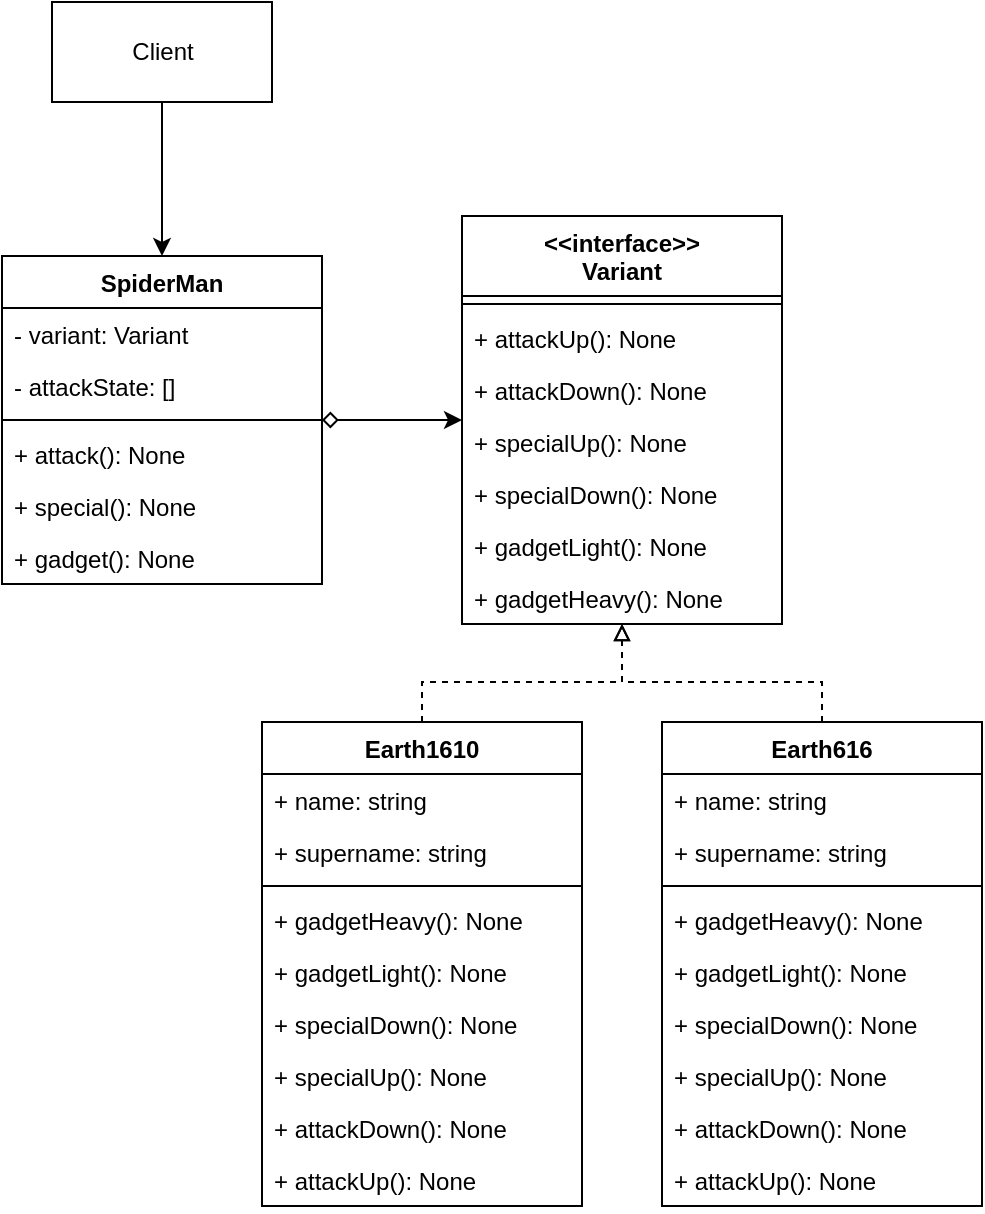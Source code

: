 <mxfile version="15.6.8" type="device"><diagram id="i79RSE3F0uZoDhMTRXmO" name="Page-1"><mxGraphModel dx="780" dy="792" grid="1" gridSize="10" guides="1" tooltips="1" connect="1" arrows="1" fold="1" page="1" pageScale="1" pageWidth="827" pageHeight="1169" math="0" shadow="0"><root><mxCell id="0"/><mxCell id="1" parent="0"/><mxCell id="GeaNv4tMseQfh1s7k7j3-11" style="edgeStyle=orthogonalEdgeStyle;rounded=0;orthogonalLoop=1;jettySize=auto;html=1;startArrow=diamond;startFill=0;" edge="1" parent="1" source="GeaNv4tMseQfh1s7k7j3-1" target="GeaNv4tMseQfh1s7k7j3-7"><mxGeometry relative="1" as="geometry"/></mxCell><mxCell id="GeaNv4tMseQfh1s7k7j3-1" value="SpiderMan" style="swimlane;fontStyle=1;align=center;verticalAlign=top;childLayout=stackLayout;horizontal=1;startSize=26;horizontalStack=0;resizeParent=1;resizeParentMax=0;resizeLast=0;collapsible=1;marginBottom=0;" vertex="1" parent="1"><mxGeometry x="270" y="247" width="160" height="164" as="geometry"/></mxCell><mxCell id="GeaNv4tMseQfh1s7k7j3-2" value="- variant: Variant" style="text;strokeColor=none;fillColor=none;align=left;verticalAlign=top;spacingLeft=4;spacingRight=4;overflow=hidden;rotatable=0;points=[[0,0.5],[1,0.5]];portConstraint=eastwest;" vertex="1" parent="GeaNv4tMseQfh1s7k7j3-1"><mxGeometry y="26" width="160" height="26" as="geometry"/></mxCell><mxCell id="GeaNv4tMseQfh1s7k7j3-42" value="- attackState: []" style="text;strokeColor=none;fillColor=none;align=left;verticalAlign=top;spacingLeft=4;spacingRight=4;overflow=hidden;rotatable=0;points=[[0,0.5],[1,0.5]];portConstraint=eastwest;" vertex="1" parent="GeaNv4tMseQfh1s7k7j3-1"><mxGeometry y="52" width="160" height="26" as="geometry"/></mxCell><mxCell id="GeaNv4tMseQfh1s7k7j3-3" value="" style="line;strokeWidth=1;fillColor=none;align=left;verticalAlign=middle;spacingTop=-1;spacingLeft=3;spacingRight=3;rotatable=0;labelPosition=right;points=[];portConstraint=eastwest;" vertex="1" parent="GeaNv4tMseQfh1s7k7j3-1"><mxGeometry y="78" width="160" height="8" as="geometry"/></mxCell><mxCell id="GeaNv4tMseQfh1s7k7j3-4" value="+ attack(): None" style="text;strokeColor=none;fillColor=none;align=left;verticalAlign=top;spacingLeft=4;spacingRight=4;overflow=hidden;rotatable=0;points=[[0,0.5],[1,0.5]];portConstraint=eastwest;" vertex="1" parent="GeaNv4tMseQfh1s7k7j3-1"><mxGeometry y="86" width="160" height="26" as="geometry"/></mxCell><mxCell id="GeaNv4tMseQfh1s7k7j3-20" value="+ special(): None" style="text;strokeColor=none;fillColor=none;align=left;verticalAlign=top;spacingLeft=4;spacingRight=4;overflow=hidden;rotatable=0;points=[[0,0.5],[1,0.5]];portConstraint=eastwest;" vertex="1" parent="GeaNv4tMseQfh1s7k7j3-1"><mxGeometry y="112" width="160" height="26" as="geometry"/></mxCell><mxCell id="GeaNv4tMseQfh1s7k7j3-21" value="+ gadget(): None" style="text;strokeColor=none;fillColor=none;align=left;verticalAlign=top;spacingLeft=4;spacingRight=4;overflow=hidden;rotatable=0;points=[[0,0.5],[1,0.5]];portConstraint=eastwest;" vertex="1" parent="GeaNv4tMseQfh1s7k7j3-1"><mxGeometry y="138" width="160" height="26" as="geometry"/></mxCell><mxCell id="GeaNv4tMseQfh1s7k7j3-6" style="edgeStyle=orthogonalEdgeStyle;rounded=0;orthogonalLoop=1;jettySize=auto;html=1;" edge="1" parent="1" source="GeaNv4tMseQfh1s7k7j3-5" target="GeaNv4tMseQfh1s7k7j3-1"><mxGeometry relative="1" as="geometry"/></mxCell><mxCell id="GeaNv4tMseQfh1s7k7j3-5" value="Client" style="html=1;" vertex="1" parent="1"><mxGeometry x="295" y="120" width="110" height="50" as="geometry"/></mxCell><mxCell id="GeaNv4tMseQfh1s7k7j3-7" value="&lt;&lt;interface&gt;&gt;&#10;Variant" style="swimlane;fontStyle=1;align=center;verticalAlign=top;childLayout=stackLayout;horizontal=1;startSize=40;horizontalStack=0;resizeParent=1;resizeParentMax=0;resizeLast=0;collapsible=1;marginBottom=0;" vertex="1" parent="1"><mxGeometry x="500" y="227" width="160" height="204" as="geometry"/></mxCell><mxCell id="GeaNv4tMseQfh1s7k7j3-9" value="" style="line;strokeWidth=1;fillColor=none;align=left;verticalAlign=middle;spacingTop=-1;spacingLeft=3;spacingRight=3;rotatable=0;labelPosition=right;points=[];portConstraint=eastwest;" vertex="1" parent="GeaNv4tMseQfh1s7k7j3-7"><mxGeometry y="40" width="160" height="8" as="geometry"/></mxCell><mxCell id="GeaNv4tMseQfh1s7k7j3-10" value="+ attackUp(): None" style="text;strokeColor=none;fillColor=none;align=left;verticalAlign=top;spacingLeft=4;spacingRight=4;overflow=hidden;rotatable=0;points=[[0,0.5],[1,0.5]];portConstraint=eastwest;" vertex="1" parent="GeaNv4tMseQfh1s7k7j3-7"><mxGeometry y="48" width="160" height="26" as="geometry"/></mxCell><mxCell id="GeaNv4tMseQfh1s7k7j3-19" value="+ attackDown(): None" style="text;strokeColor=none;fillColor=none;align=left;verticalAlign=top;spacingLeft=4;spacingRight=4;overflow=hidden;rotatable=0;points=[[0,0.5],[1,0.5]];portConstraint=eastwest;" vertex="1" parent="GeaNv4tMseQfh1s7k7j3-7"><mxGeometry y="74" width="160" height="26" as="geometry"/></mxCell><mxCell id="GeaNv4tMseQfh1s7k7j3-17" value="+ specialUp(): None" style="text;strokeColor=none;fillColor=none;align=left;verticalAlign=top;spacingLeft=4;spacingRight=4;overflow=hidden;rotatable=0;points=[[0,0.5],[1,0.5]];portConstraint=eastwest;" vertex="1" parent="GeaNv4tMseQfh1s7k7j3-7"><mxGeometry y="100" width="160" height="26" as="geometry"/></mxCell><mxCell id="GeaNv4tMseQfh1s7k7j3-18" value="+ specialDown(): None" style="text;strokeColor=none;fillColor=none;align=left;verticalAlign=top;spacingLeft=4;spacingRight=4;overflow=hidden;rotatable=0;points=[[0,0.5],[1,0.5]];portConstraint=eastwest;" vertex="1" parent="GeaNv4tMseQfh1s7k7j3-7"><mxGeometry y="126" width="160" height="26" as="geometry"/></mxCell><mxCell id="GeaNv4tMseQfh1s7k7j3-22" value="+ gadgetLight(): None" style="text;strokeColor=none;fillColor=none;align=left;verticalAlign=top;spacingLeft=4;spacingRight=4;overflow=hidden;rotatable=0;points=[[0,0.5],[1,0.5]];portConstraint=eastwest;" vertex="1" parent="GeaNv4tMseQfh1s7k7j3-7"><mxGeometry y="152" width="160" height="26" as="geometry"/></mxCell><mxCell id="GeaNv4tMseQfh1s7k7j3-23" value="+ gadgetHeavy(): None" style="text;strokeColor=none;fillColor=none;align=left;verticalAlign=top;spacingLeft=4;spacingRight=4;overflow=hidden;rotatable=0;points=[[0,0.5],[1,0.5]];portConstraint=eastwest;" vertex="1" parent="GeaNv4tMseQfh1s7k7j3-7"><mxGeometry y="178" width="160" height="26" as="geometry"/></mxCell><mxCell id="GeaNv4tMseQfh1s7k7j3-16" style="edgeStyle=orthogonalEdgeStyle;rounded=0;orthogonalLoop=1;jettySize=auto;html=1;startArrow=none;startFill=0;dashed=1;endArrow=block;endFill=0;" edge="1" parent="1" source="GeaNv4tMseQfh1s7k7j3-43" target="GeaNv4tMseQfh1s7k7j3-7"><mxGeometry relative="1" as="geometry"><mxPoint x="680" y="480" as="sourcePoint"/><Array as="points"><mxPoint x="680" y="460"/><mxPoint x="580" y="460"/></Array></mxGeometry></mxCell><mxCell id="GeaNv4tMseQfh1s7k7j3-39" style="edgeStyle=orthogonalEdgeStyle;rounded=0;orthogonalLoop=1;jettySize=auto;html=1;dashed=1;startArrow=none;startFill=0;endArrow=block;endFill=0;" edge="1" parent="1" source="GeaNv4tMseQfh1s7k7j3-30" target="GeaNv4tMseQfh1s7k7j3-7"><mxGeometry relative="1" as="geometry"><Array as="points"><mxPoint x="480" y="460"/><mxPoint x="580" y="460"/></Array></mxGeometry></mxCell><mxCell id="GeaNv4tMseQfh1s7k7j3-30" value="Earth1610" style="swimlane;fontStyle=1;align=center;verticalAlign=top;childLayout=stackLayout;horizontal=1;startSize=26;horizontalStack=0;resizeParent=1;resizeParentMax=0;resizeLast=0;collapsible=1;marginBottom=0;" vertex="1" parent="1"><mxGeometry x="400" y="480" width="160" height="242" as="geometry"/></mxCell><mxCell id="GeaNv4tMseQfh1s7k7j3-31" value="+ name: string" style="text;strokeColor=none;fillColor=none;align=left;verticalAlign=top;spacingLeft=4;spacingRight=4;overflow=hidden;rotatable=0;points=[[0,0.5],[1,0.5]];portConstraint=eastwest;" vertex="1" parent="GeaNv4tMseQfh1s7k7j3-30"><mxGeometry y="26" width="160" height="26" as="geometry"/></mxCell><mxCell id="GeaNv4tMseQfh1s7k7j3-52" value="+ supername: string" style="text;strokeColor=none;fillColor=none;align=left;verticalAlign=top;spacingLeft=4;spacingRight=4;overflow=hidden;rotatable=0;points=[[0,0.5],[1,0.5]];portConstraint=eastwest;" vertex="1" parent="GeaNv4tMseQfh1s7k7j3-30"><mxGeometry y="52" width="160" height="26" as="geometry"/></mxCell><mxCell id="GeaNv4tMseQfh1s7k7j3-32" value="" style="line;strokeWidth=1;fillColor=none;align=left;verticalAlign=middle;spacingTop=-1;spacingLeft=3;spacingRight=3;rotatable=0;labelPosition=right;points=[];portConstraint=eastwest;" vertex="1" parent="GeaNv4tMseQfh1s7k7j3-30"><mxGeometry y="78" width="160" height="8" as="geometry"/></mxCell><mxCell id="GeaNv4tMseQfh1s7k7j3-33" value="+ gadgetHeavy(): None" style="text;strokeColor=none;fillColor=none;align=left;verticalAlign=top;spacingLeft=4;spacingRight=4;overflow=hidden;rotatable=0;points=[[0,0.5],[1,0.5]];portConstraint=eastwest;" vertex="1" parent="GeaNv4tMseQfh1s7k7j3-30"><mxGeometry y="86" width="160" height="26" as="geometry"/></mxCell><mxCell id="GeaNv4tMseQfh1s7k7j3-34" value="+ gadgetLight(): None" style="text;strokeColor=none;fillColor=none;align=left;verticalAlign=top;spacingLeft=4;spacingRight=4;overflow=hidden;rotatable=0;points=[[0,0.5],[1,0.5]];portConstraint=eastwest;" vertex="1" parent="GeaNv4tMseQfh1s7k7j3-30"><mxGeometry y="112" width="160" height="26" as="geometry"/></mxCell><mxCell id="GeaNv4tMseQfh1s7k7j3-35" value="+ specialDown(): None" style="text;strokeColor=none;fillColor=none;align=left;verticalAlign=top;spacingLeft=4;spacingRight=4;overflow=hidden;rotatable=0;points=[[0,0.5],[1,0.5]];portConstraint=eastwest;" vertex="1" parent="GeaNv4tMseQfh1s7k7j3-30"><mxGeometry y="138" width="160" height="26" as="geometry"/></mxCell><mxCell id="GeaNv4tMseQfh1s7k7j3-36" value="+ specialUp(): None" style="text;strokeColor=none;fillColor=none;align=left;verticalAlign=top;spacingLeft=4;spacingRight=4;overflow=hidden;rotatable=0;points=[[0,0.5],[1,0.5]];portConstraint=eastwest;" vertex="1" parent="GeaNv4tMseQfh1s7k7j3-30"><mxGeometry y="164" width="160" height="26" as="geometry"/></mxCell><mxCell id="GeaNv4tMseQfh1s7k7j3-37" value="+ attackDown(): None" style="text;strokeColor=none;fillColor=none;align=left;verticalAlign=top;spacingLeft=4;spacingRight=4;overflow=hidden;rotatable=0;points=[[0,0.5],[1,0.5]];portConstraint=eastwest;" vertex="1" parent="GeaNv4tMseQfh1s7k7j3-30"><mxGeometry y="190" width="160" height="26" as="geometry"/></mxCell><mxCell id="GeaNv4tMseQfh1s7k7j3-38" value="+ attackUp(): None" style="text;strokeColor=none;fillColor=none;align=left;verticalAlign=top;spacingLeft=4;spacingRight=4;overflow=hidden;rotatable=0;points=[[0,0.5],[1,0.5]];portConstraint=eastwest;" vertex="1" parent="GeaNv4tMseQfh1s7k7j3-30"><mxGeometry y="216" width="160" height="26" as="geometry"/></mxCell><mxCell id="GeaNv4tMseQfh1s7k7j3-43" value="Earth616" style="swimlane;fontStyle=1;align=center;verticalAlign=top;childLayout=stackLayout;horizontal=1;startSize=26;horizontalStack=0;resizeParent=1;resizeParentMax=0;resizeLast=0;collapsible=1;marginBottom=0;" vertex="1" parent="1"><mxGeometry x="600" y="480" width="160" height="242" as="geometry"/></mxCell><mxCell id="GeaNv4tMseQfh1s7k7j3-44" value="+ name: string" style="text;strokeColor=none;fillColor=none;align=left;verticalAlign=top;spacingLeft=4;spacingRight=4;overflow=hidden;rotatable=0;points=[[0,0.5],[1,0.5]];portConstraint=eastwest;" vertex="1" parent="GeaNv4tMseQfh1s7k7j3-43"><mxGeometry y="26" width="160" height="26" as="geometry"/></mxCell><mxCell id="GeaNv4tMseQfh1s7k7j3-53" value="+ supername: string" style="text;strokeColor=none;fillColor=none;align=left;verticalAlign=top;spacingLeft=4;spacingRight=4;overflow=hidden;rotatable=0;points=[[0,0.5],[1,0.5]];portConstraint=eastwest;" vertex="1" parent="GeaNv4tMseQfh1s7k7j3-43"><mxGeometry y="52" width="160" height="26" as="geometry"/></mxCell><mxCell id="GeaNv4tMseQfh1s7k7j3-45" value="" style="line;strokeWidth=1;fillColor=none;align=left;verticalAlign=middle;spacingTop=-1;spacingLeft=3;spacingRight=3;rotatable=0;labelPosition=right;points=[];portConstraint=eastwest;" vertex="1" parent="GeaNv4tMseQfh1s7k7j3-43"><mxGeometry y="78" width="160" height="8" as="geometry"/></mxCell><mxCell id="GeaNv4tMseQfh1s7k7j3-46" value="+ gadgetHeavy(): None" style="text;strokeColor=none;fillColor=none;align=left;verticalAlign=top;spacingLeft=4;spacingRight=4;overflow=hidden;rotatable=0;points=[[0,0.5],[1,0.5]];portConstraint=eastwest;" vertex="1" parent="GeaNv4tMseQfh1s7k7j3-43"><mxGeometry y="86" width="160" height="26" as="geometry"/></mxCell><mxCell id="GeaNv4tMseQfh1s7k7j3-47" value="+ gadgetLight(): None" style="text;strokeColor=none;fillColor=none;align=left;verticalAlign=top;spacingLeft=4;spacingRight=4;overflow=hidden;rotatable=0;points=[[0,0.5],[1,0.5]];portConstraint=eastwest;" vertex="1" parent="GeaNv4tMseQfh1s7k7j3-43"><mxGeometry y="112" width="160" height="26" as="geometry"/></mxCell><mxCell id="GeaNv4tMseQfh1s7k7j3-48" value="+ specialDown(): None" style="text;strokeColor=none;fillColor=none;align=left;verticalAlign=top;spacingLeft=4;spacingRight=4;overflow=hidden;rotatable=0;points=[[0,0.5],[1,0.5]];portConstraint=eastwest;" vertex="1" parent="GeaNv4tMseQfh1s7k7j3-43"><mxGeometry y="138" width="160" height="26" as="geometry"/></mxCell><mxCell id="GeaNv4tMseQfh1s7k7j3-49" value="+ specialUp(): None" style="text;strokeColor=none;fillColor=none;align=left;verticalAlign=top;spacingLeft=4;spacingRight=4;overflow=hidden;rotatable=0;points=[[0,0.5],[1,0.5]];portConstraint=eastwest;" vertex="1" parent="GeaNv4tMseQfh1s7k7j3-43"><mxGeometry y="164" width="160" height="26" as="geometry"/></mxCell><mxCell id="GeaNv4tMseQfh1s7k7j3-50" value="+ attackDown(): None" style="text;strokeColor=none;fillColor=none;align=left;verticalAlign=top;spacingLeft=4;spacingRight=4;overflow=hidden;rotatable=0;points=[[0,0.5],[1,0.5]];portConstraint=eastwest;" vertex="1" parent="GeaNv4tMseQfh1s7k7j3-43"><mxGeometry y="190" width="160" height="26" as="geometry"/></mxCell><mxCell id="GeaNv4tMseQfh1s7k7j3-51" value="+ attackUp(): None" style="text;strokeColor=none;fillColor=none;align=left;verticalAlign=top;spacingLeft=4;spacingRight=4;overflow=hidden;rotatable=0;points=[[0,0.5],[1,0.5]];portConstraint=eastwest;" vertex="1" parent="GeaNv4tMseQfh1s7k7j3-43"><mxGeometry y="216" width="160" height="26" as="geometry"/></mxCell></root></mxGraphModel></diagram></mxfile>